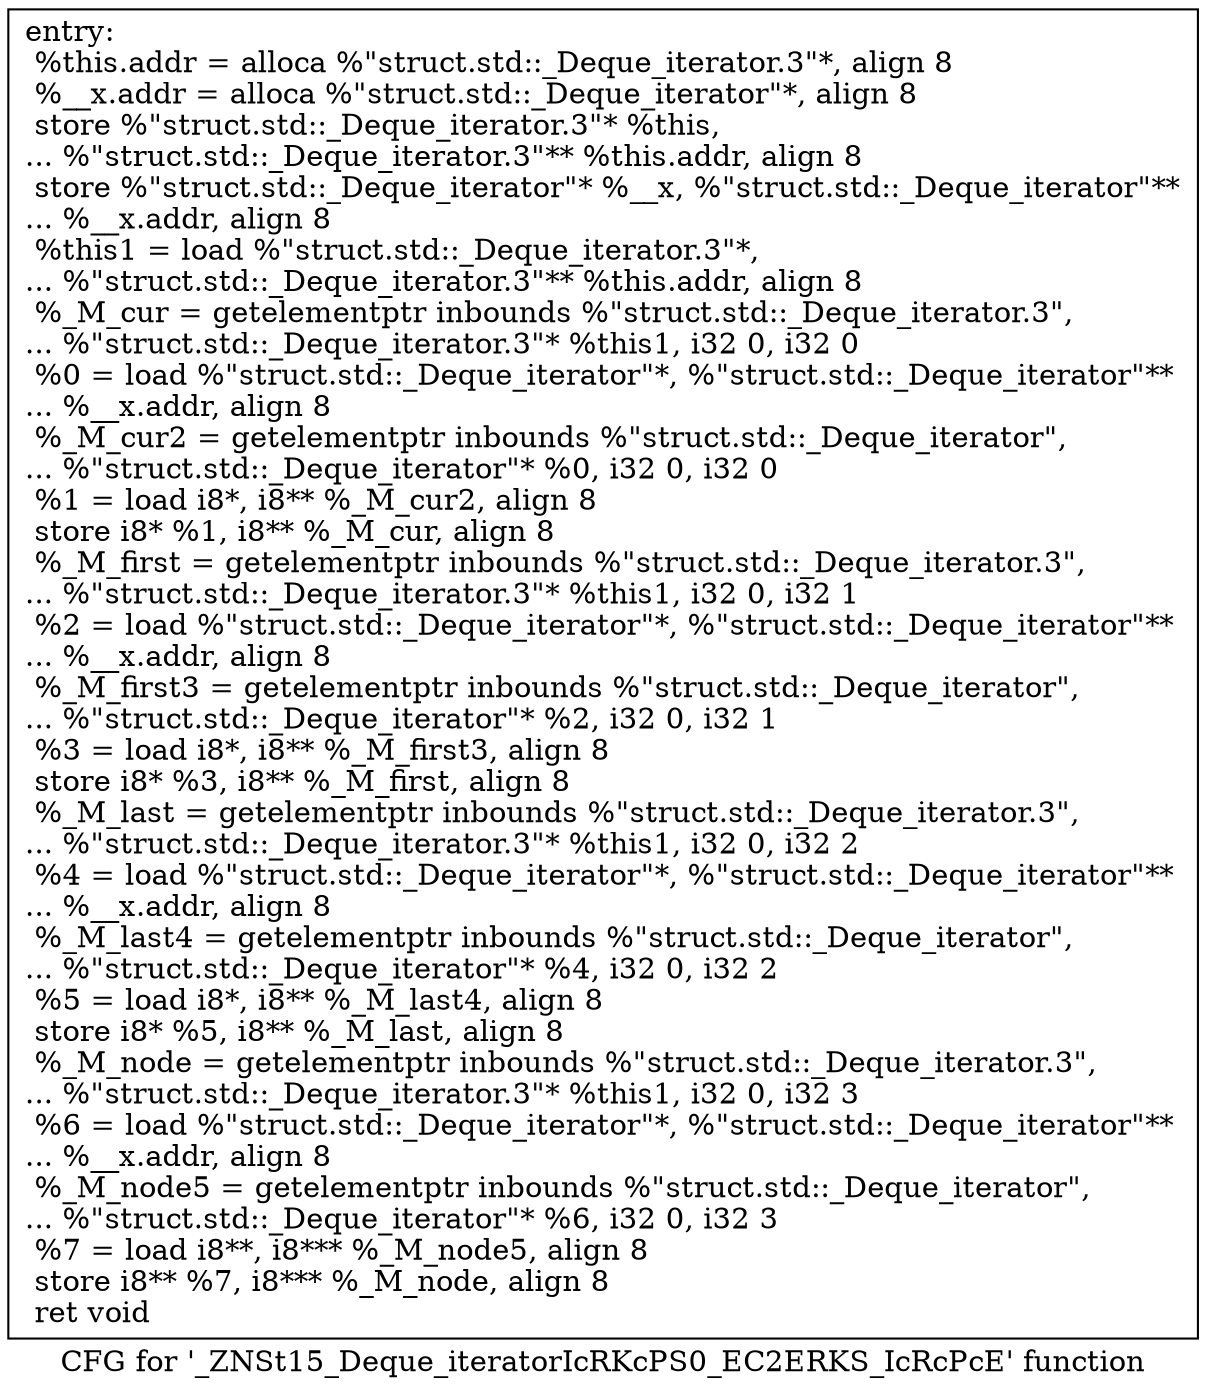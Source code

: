 digraph "CFG for '_ZNSt15_Deque_iteratorIcRKcPS0_EC2ERKS_IcRcPcE' function" {
	label="CFG for '_ZNSt15_Deque_iteratorIcRKcPS0_EC2ERKS_IcRcPcE' function";

	Node0x6ba4cb0 [shape=record,label="{entry:\l  %this.addr = alloca %\"struct.std::_Deque_iterator.3\"*, align 8\l  %__x.addr = alloca %\"struct.std::_Deque_iterator\"*, align 8\l  store %\"struct.std::_Deque_iterator.3\"* %this,\l... %\"struct.std::_Deque_iterator.3\"** %this.addr, align 8\l  store %\"struct.std::_Deque_iterator\"* %__x, %\"struct.std::_Deque_iterator\"**\l... %__x.addr, align 8\l  %this1 = load %\"struct.std::_Deque_iterator.3\"*,\l... %\"struct.std::_Deque_iterator.3\"** %this.addr, align 8\l  %_M_cur = getelementptr inbounds %\"struct.std::_Deque_iterator.3\",\l... %\"struct.std::_Deque_iterator.3\"* %this1, i32 0, i32 0\l  %0 = load %\"struct.std::_Deque_iterator\"*, %\"struct.std::_Deque_iterator\"**\l... %__x.addr, align 8\l  %_M_cur2 = getelementptr inbounds %\"struct.std::_Deque_iterator\",\l... %\"struct.std::_Deque_iterator\"* %0, i32 0, i32 0\l  %1 = load i8*, i8** %_M_cur2, align 8\l  store i8* %1, i8** %_M_cur, align 8\l  %_M_first = getelementptr inbounds %\"struct.std::_Deque_iterator.3\",\l... %\"struct.std::_Deque_iterator.3\"* %this1, i32 0, i32 1\l  %2 = load %\"struct.std::_Deque_iterator\"*, %\"struct.std::_Deque_iterator\"**\l... %__x.addr, align 8\l  %_M_first3 = getelementptr inbounds %\"struct.std::_Deque_iterator\",\l... %\"struct.std::_Deque_iterator\"* %2, i32 0, i32 1\l  %3 = load i8*, i8** %_M_first3, align 8\l  store i8* %3, i8** %_M_first, align 8\l  %_M_last = getelementptr inbounds %\"struct.std::_Deque_iterator.3\",\l... %\"struct.std::_Deque_iterator.3\"* %this1, i32 0, i32 2\l  %4 = load %\"struct.std::_Deque_iterator\"*, %\"struct.std::_Deque_iterator\"**\l... %__x.addr, align 8\l  %_M_last4 = getelementptr inbounds %\"struct.std::_Deque_iterator\",\l... %\"struct.std::_Deque_iterator\"* %4, i32 0, i32 2\l  %5 = load i8*, i8** %_M_last4, align 8\l  store i8* %5, i8** %_M_last, align 8\l  %_M_node = getelementptr inbounds %\"struct.std::_Deque_iterator.3\",\l... %\"struct.std::_Deque_iterator.3\"* %this1, i32 0, i32 3\l  %6 = load %\"struct.std::_Deque_iterator\"*, %\"struct.std::_Deque_iterator\"**\l... %__x.addr, align 8\l  %_M_node5 = getelementptr inbounds %\"struct.std::_Deque_iterator\",\l... %\"struct.std::_Deque_iterator\"* %6, i32 0, i32 3\l  %7 = load i8**, i8*** %_M_node5, align 8\l  store i8** %7, i8*** %_M_node, align 8\l  ret void\l}"];
}

